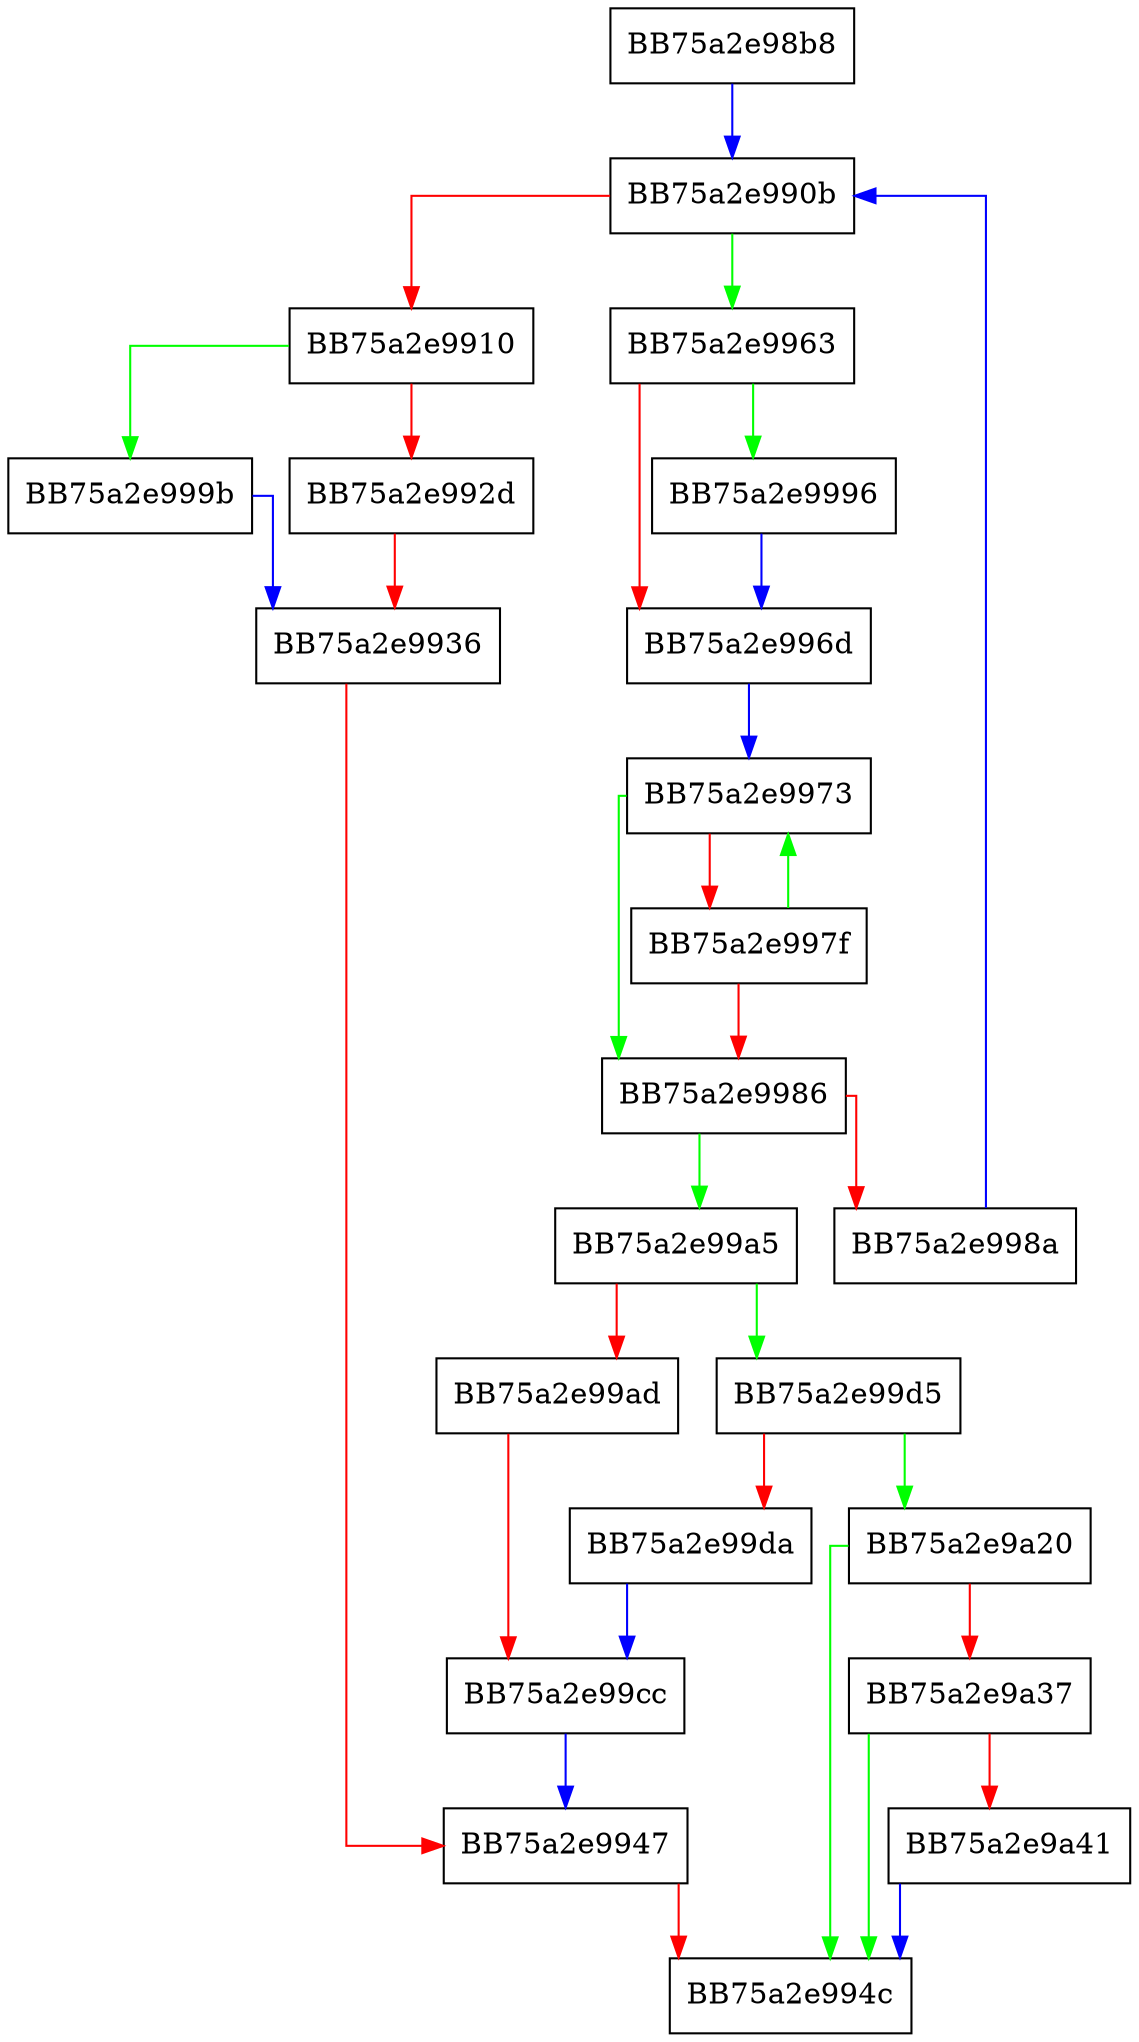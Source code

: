 digraph AddOrReplaceInternalAttribute {
  node [shape="box"];
  graph [splines=ortho];
  BB75a2e98b8 -> BB75a2e990b [color="blue"];
  BB75a2e990b -> BB75a2e9963 [color="green"];
  BB75a2e990b -> BB75a2e9910 [color="red"];
  BB75a2e9910 -> BB75a2e999b [color="green"];
  BB75a2e9910 -> BB75a2e992d [color="red"];
  BB75a2e992d -> BB75a2e9936 [color="red"];
  BB75a2e9936 -> BB75a2e9947 [color="red"];
  BB75a2e9947 -> BB75a2e994c [color="red"];
  BB75a2e9963 -> BB75a2e9996 [color="green"];
  BB75a2e9963 -> BB75a2e996d [color="red"];
  BB75a2e996d -> BB75a2e9973 [color="blue"];
  BB75a2e9973 -> BB75a2e9986 [color="green"];
  BB75a2e9973 -> BB75a2e997f [color="red"];
  BB75a2e997f -> BB75a2e9973 [color="green"];
  BB75a2e997f -> BB75a2e9986 [color="red"];
  BB75a2e9986 -> BB75a2e99a5 [color="green"];
  BB75a2e9986 -> BB75a2e998a [color="red"];
  BB75a2e998a -> BB75a2e990b [color="blue"];
  BB75a2e9996 -> BB75a2e996d [color="blue"];
  BB75a2e999b -> BB75a2e9936 [color="blue"];
  BB75a2e99a5 -> BB75a2e99d5 [color="green"];
  BB75a2e99a5 -> BB75a2e99ad [color="red"];
  BB75a2e99ad -> BB75a2e99cc [color="red"];
  BB75a2e99cc -> BB75a2e9947 [color="blue"];
  BB75a2e99d5 -> BB75a2e9a20 [color="green"];
  BB75a2e99d5 -> BB75a2e99da [color="red"];
  BB75a2e99da -> BB75a2e99cc [color="blue"];
  BB75a2e9a20 -> BB75a2e994c [color="green"];
  BB75a2e9a20 -> BB75a2e9a37 [color="red"];
  BB75a2e9a37 -> BB75a2e994c [color="green"];
  BB75a2e9a37 -> BB75a2e9a41 [color="red"];
  BB75a2e9a41 -> BB75a2e994c [color="blue"];
}